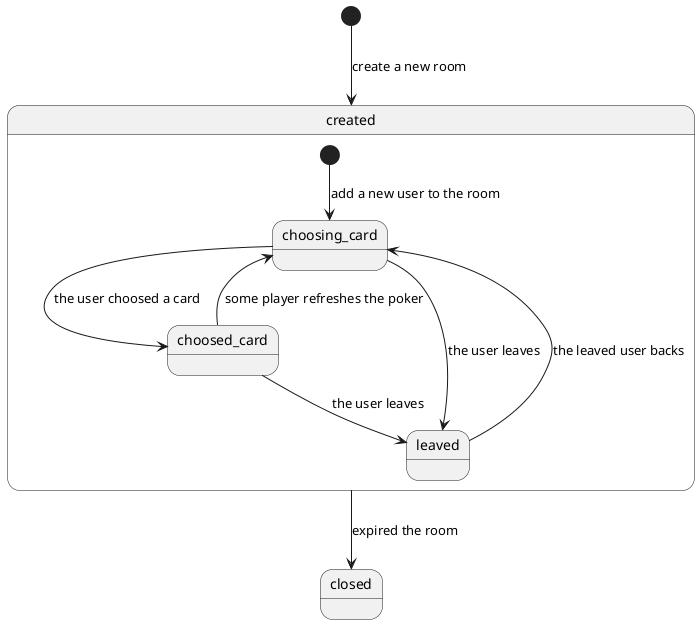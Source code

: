 @startuml

[*] --> created: create a new room
state created {
    [*] --> choosing_card: add a new user to the room
    choosing_card --> choosed_card: the user choosed a card
    choosed_card --> choosing_card: some player refreshes the poker
    choosing_card --> leaved: the user leaves
    choosed_card --> leaved: the user leaves
    leaved --> choosing_card: the leaved user backs
}

created --> closed: expired the room

@enduml

